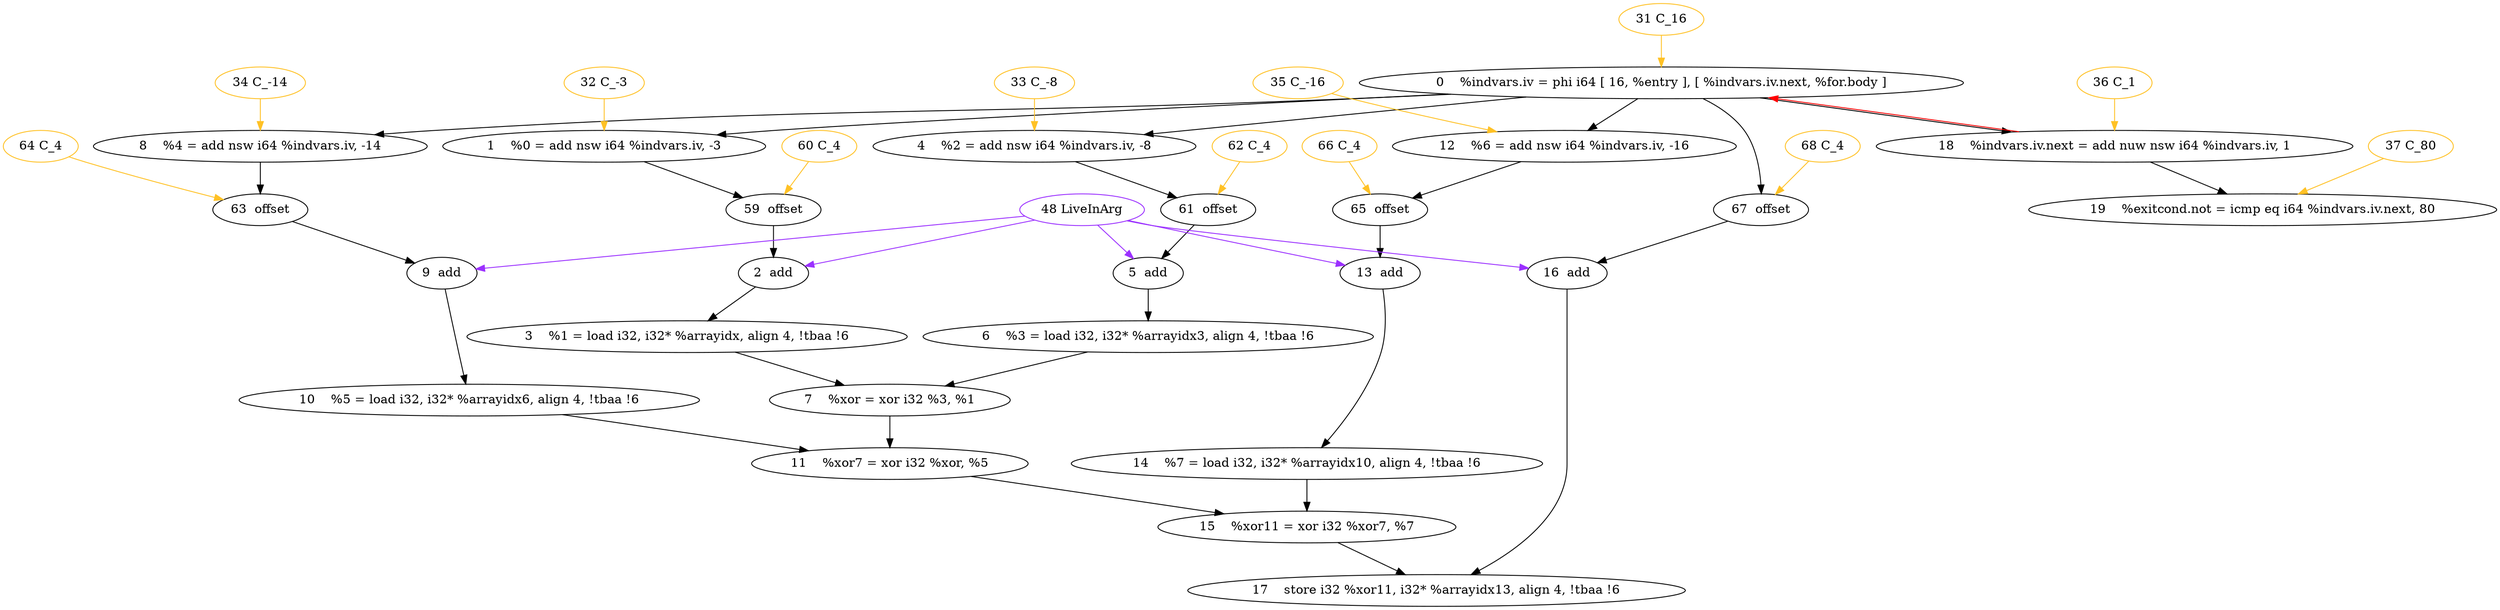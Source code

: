 digraph sha_transform { 
{
 compound=true;
0 [color=black, label="0    %indvars.iv = phi i64 [ 16, %entry ], [ %indvars.iv.next, %for.body ]"];

1 [color=black, label="1    %0 = add nsw i64 %indvars.iv, -3"];

2 [color=black, label="2  add"];

3 [color=black, label="3    %1 = load i32, i32* %arrayidx, align 4, !tbaa !6"];

4 [color=black, label="4    %2 = add nsw i64 %indvars.iv, -8"];

5 [color=black, label="5  add"];

6 [color=black, label="6    %3 = load i32, i32* %arrayidx3, align 4, !tbaa !6"];

7 [color=black, label="7    %xor = xor i32 %3, %1"];

8 [color=black, label="8    %4 = add nsw i64 %indvars.iv, -14"];

9 [color=black, label="9  add"];

10 [color=black, label="10    %5 = load i32, i32* %arrayidx6, align 4, !tbaa !6"];

11 [color=black, label="11    %xor7 = xor i32 %xor, %5"];

12 [color=black, label="12    %6 = add nsw i64 %indvars.iv, -16"];

13 [color=black, label="13  add"];

14 [color=black, label="14    %7 = load i32, i32* %arrayidx10, align 4, !tbaa !6"];

15 [color=black, label="15    %xor11 = xor i32 %xor7, %7"];

16 [color=black, label="16  add"];

17 [color=black, label="17    store i32 %xor11, i32* %arrayidx13, align 4, !tbaa !6"];

18 [color=black, label="18    %indvars.iv.next = add nuw nsw i64 %indvars.iv, 1"];

19 [color=black, label="19    %exitcond.not = icmp eq i64 %indvars.iv.next, 80"];

59 [color=black, label="59  offset"];

61 [color=black, label="61  offset"];

63 [color=black, label="63  offset"];

65 [color=black, label="65  offset"];

67 [color=black, label="67  offset"];
0 -> 18
0 -> 67
0 -> 12
0 -> 8
0 -> 4
0 -> 1
1 -> 59
2 -> 3
3 -> 7
4 -> 61
5 -> 6
6 -> 7
7 -> 11
8 -> 63
9 -> 10
10 -> 11
11 -> 15
12 -> 65
13 -> 14
14 -> 15
15 -> 17
16 -> 17
18 -> 19
18 -> 0 [color=red]
59 -> 2
61 -> 5
63 -> 9
65 -> 13
67 -> 16

31 [color=goldenrod1, label="31 C_16"];

32 [color=goldenrod1, label="32 C_-3"];

33 [color=goldenrod1, label="33 C_-8"];

34 [color=goldenrod1, label="34 C_-14"];

35 [color=goldenrod1, label="35 C_-16"];

36 [color=goldenrod1, label="36 C_1"];

37 [color=goldenrod1, label="37 C_80"];

60 [color=goldenrod1, label="60 C_4"];

62 [color=goldenrod1, label="62 C_4"];

64 [color=goldenrod1, label="64 C_4"];

66 [color=goldenrod1, label="66 C_4"];

68 [color=goldenrod1, label="68 C_4"];

48 [color=purple1, label="48 LiveInArg"];
48 -> 16 [color=purple1]
48 -> 13 [color=purple1]
48 -> 9 [color=purple1]
48 -> 5 [color=purple1]
48 -> 2 [color=purple1]
31 -> 0 [color=goldenrod1]
32 -> 1 [color=goldenrod1]
33 -> 4 [color=goldenrod1]
34 -> 8 [color=goldenrod1]
35 -> 12 [color=goldenrod1]
36 -> 18 [color=goldenrod1]
37 -> 19 [color=goldenrod1]
60 -> 59 [color=goldenrod1]
62 -> 61 [color=goldenrod1]
64 -> 63 [color=goldenrod1]
66 -> 65 [color=goldenrod1]
68 -> 67 [color=goldenrod1]

}

}
